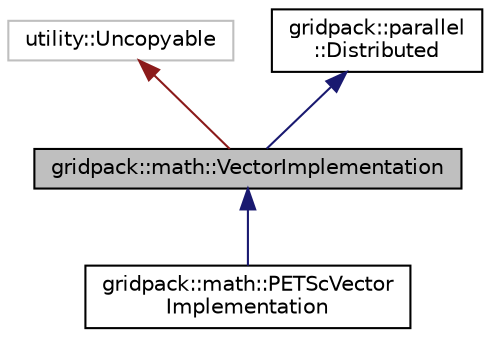 digraph "gridpack::math::VectorImplementation"
{
  edge [fontname="Helvetica",fontsize="10",labelfontname="Helvetica",labelfontsize="10"];
  node [fontname="Helvetica",fontsize="10",shape=record];
  Node1 [label="gridpack::math::VectorImplementation",height=0.2,width=0.4,color="black", fillcolor="grey75", style="filled" fontcolor="black"];
  Node2 -> Node1 [dir="back",color="firebrick4",fontsize="10",style="solid",fontname="Helvetica"];
  Node2 [label="utility::Uncopyable",height=0.2,width=0.4,color="grey75", fillcolor="white", style="filled"];
  Node3 -> Node1 [dir="back",color="midnightblue",fontsize="10",style="solid",fontname="Helvetica"];
  Node3 [label="gridpack::parallel\l::Distributed",height=0.2,width=0.4,color="black", fillcolor="white", style="filled",URL="$classgridpack_1_1parallel_1_1_distributed.html",tooltip="Serves as a base class for parallel things. "];
  Node1 -> Node4 [dir="back",color="midnightblue",fontsize="10",style="solid",fontname="Helvetica"];
  Node4 [label="gridpack::math::PETScVector\lImplementation",height=0.2,width=0.4,color="black", fillcolor="white", style="filled",URL="$classgridpack_1_1math_1_1_p_e_t_sc_vector_implementation.html"];
}
